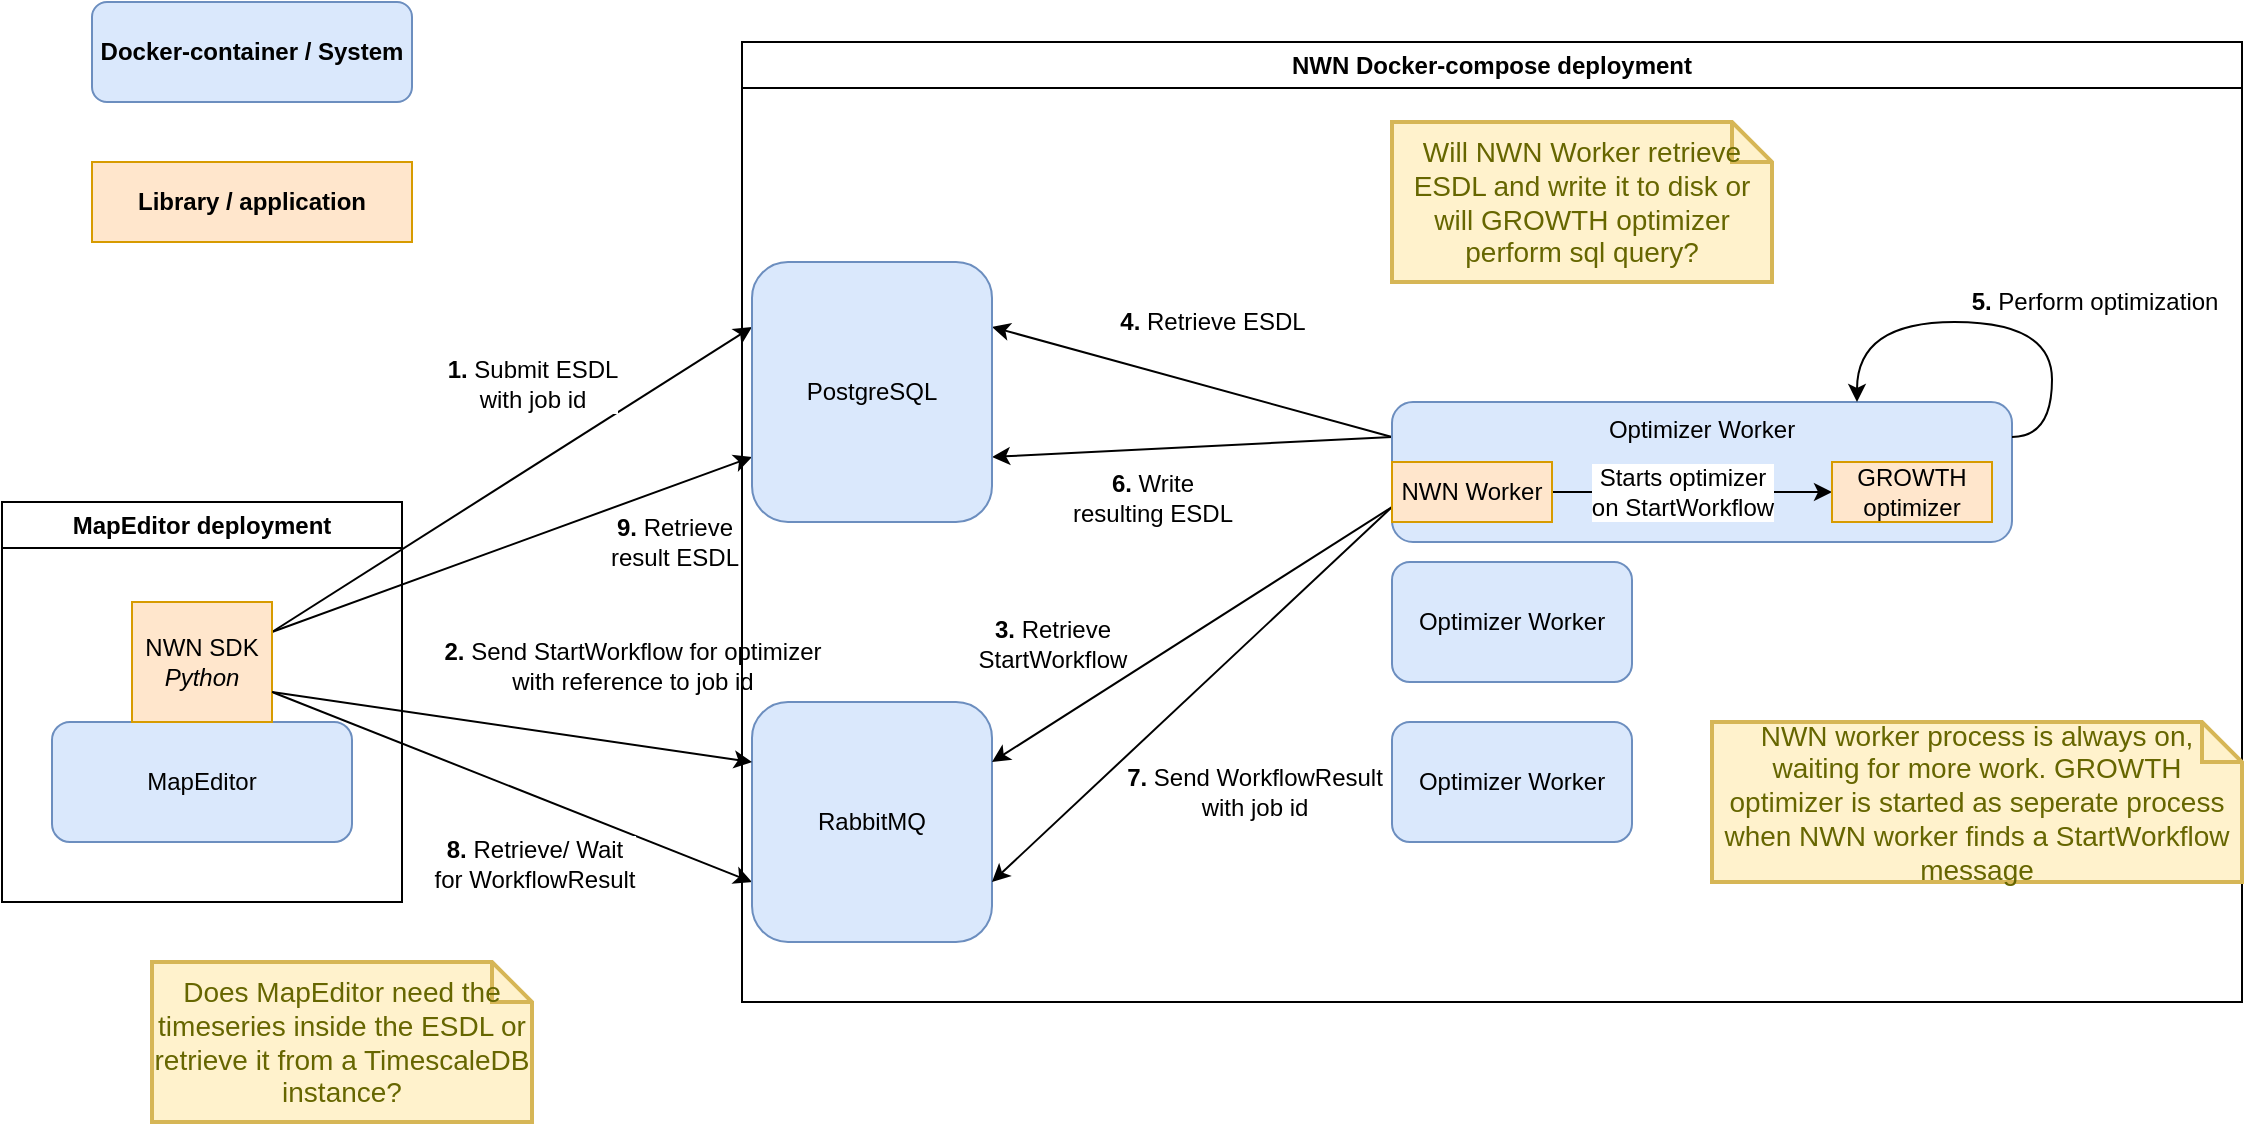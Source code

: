 <mxfile version="20.8.10" type="device"><diagram name="Page-1" id="ZTU9_riIcvYtC-ZnykNf"><mxGraphModel dx="1688" dy="1788" grid="1" gridSize="10" guides="1" tooltips="1" connect="1" arrows="1" fold="1" page="1" pageScale="1" pageWidth="850" pageHeight="1100" math="0" shadow="0"><root><mxCell id="0"/><mxCell id="1" parent="0"/><mxCell id="fGdzvEIcR5Y7Z8YLZCFT-1" value="MapEditor" style="rounded=1;whiteSpace=wrap;html=1;fillColor=#dae8fc;strokeColor=#6c8ebf;" vertex="1" parent="1"><mxGeometry x="80" y="240" width="150" height="60" as="geometry"/></mxCell><mxCell id="fGdzvEIcR5Y7Z8YLZCFT-20" style="edgeStyle=none;rounded=0;orthogonalLoop=1;jettySize=auto;html=1;exitX=1;exitY=0.75;exitDx=0;exitDy=0;entryX=0;entryY=0.75;entryDx=0;entryDy=0;fontSize=12;" edge="1" parent="1" source="fGdzvEIcR5Y7Z8YLZCFT-3" target="fGdzvEIcR5Y7Z8YLZCFT-6"><mxGeometry relative="1" as="geometry"/></mxCell><mxCell id="fGdzvEIcR5Y7Z8YLZCFT-21" value="&lt;b&gt;8.&lt;/b&gt; Retrieve/ Wait&lt;br&gt;for WorkflowResult" style="edgeLabel;html=1;align=center;verticalAlign=middle;resizable=0;points=[];fontSize=12;" vertex="1" connectable="0" parent="fGdzvEIcR5Y7Z8YLZCFT-20"><mxGeometry x="0.341" y="2" relative="1" as="geometry"><mxPoint x="-31" y="24" as="offset"/></mxGeometry></mxCell><mxCell id="fGdzvEIcR5Y7Z8YLZCFT-29" style="edgeStyle=none;rounded=0;orthogonalLoop=1;jettySize=auto;html=1;exitX=1;exitY=0.25;exitDx=0;exitDy=0;entryX=0;entryY=0.25;entryDx=0;entryDy=0;fontSize=12;" edge="1" parent="1" source="fGdzvEIcR5Y7Z8YLZCFT-3" target="fGdzvEIcR5Y7Z8YLZCFT-28"><mxGeometry relative="1" as="geometry"/></mxCell><mxCell id="fGdzvEIcR5Y7Z8YLZCFT-30" value="&lt;b&gt;1.&lt;/b&gt; Submit ESDL&lt;br&gt;with job id" style="edgeLabel;html=1;align=center;verticalAlign=middle;resizable=0;points=[];fontSize=12;" vertex="1" connectable="0" parent="fGdzvEIcR5Y7Z8YLZCFT-29"><mxGeometry x="-0.21" y="-2" relative="1" as="geometry"><mxPoint x="34" y="-66" as="offset"/></mxGeometry></mxCell><mxCell id="fGdzvEIcR5Y7Z8YLZCFT-36" style="edgeStyle=none;rounded=0;orthogonalLoop=1;jettySize=auto;html=1;exitX=1;exitY=0.25;exitDx=0;exitDy=0;entryX=0;entryY=0.75;entryDx=0;entryDy=0;fontSize=12;" edge="1" parent="1" source="fGdzvEIcR5Y7Z8YLZCFT-3" target="fGdzvEIcR5Y7Z8YLZCFT-28"><mxGeometry relative="1" as="geometry"/></mxCell><mxCell id="fGdzvEIcR5Y7Z8YLZCFT-37" value="&lt;b&gt;9.&lt;/b&gt; Retrieve&lt;br&gt;result ESDL" style="edgeLabel;html=1;align=center;verticalAlign=middle;resizable=0;points=[];fontSize=12;" vertex="1" connectable="0" parent="fGdzvEIcR5Y7Z8YLZCFT-36"><mxGeometry x="0.606" y="1" relative="1" as="geometry"><mxPoint x="8" y="26" as="offset"/></mxGeometry></mxCell><mxCell id="fGdzvEIcR5Y7Z8YLZCFT-3" value="NWN SDK&lt;br&gt;&lt;i&gt;Python&lt;/i&gt;" style="rounded=0;whiteSpace=wrap;html=1;fillColor=#ffe6cc;strokeColor=#d79b00;" vertex="1" parent="1"><mxGeometry x="120" y="180" width="70" height="60" as="geometry"/></mxCell><mxCell id="fGdzvEIcR5Y7Z8YLZCFT-4" value="MapEditor deployment" style="swimlane;whiteSpace=wrap;html=1;" vertex="1" parent="1"><mxGeometry x="55" y="130" width="200" height="200" as="geometry"/></mxCell><mxCell id="fGdzvEIcR5Y7Z8YLZCFT-6" value="RabbitMQ" style="rounded=1;whiteSpace=wrap;html=1;fillColor=#dae8fc;strokeColor=#6c8ebf;" vertex="1" parent="1"><mxGeometry x="430" y="230" width="120" height="120" as="geometry"/></mxCell><mxCell id="fGdzvEIcR5Y7Z8YLZCFT-7" value="" style="endArrow=classic;html=1;rounded=0;exitX=1;exitY=0.75;exitDx=0;exitDy=0;entryX=0;entryY=0.25;entryDx=0;entryDy=0;" edge="1" parent="1" source="fGdzvEIcR5Y7Z8YLZCFT-3" target="fGdzvEIcR5Y7Z8YLZCFT-6"><mxGeometry width="50" height="50" relative="1" as="geometry"><mxPoint x="290" y="230" as="sourcePoint"/><mxPoint x="340" y="180" as="targetPoint"/></mxGeometry></mxCell><mxCell id="fGdzvEIcR5Y7Z8YLZCFT-8" value="&lt;b&gt;2.&lt;/b&gt; Send StartWorkflow for optimizer&lt;br&gt;with reference to job id" style="edgeLabel;html=1;align=center;verticalAlign=middle;resizable=0;points=[];fontSize=12;" vertex="1" connectable="0" parent="fGdzvEIcR5Y7Z8YLZCFT-7"><mxGeometry x="0.092" relative="1" as="geometry"><mxPoint x="49" y="-32" as="offset"/></mxGeometry></mxCell><mxCell id="fGdzvEIcR5Y7Z8YLZCFT-12" style="rounded=0;orthogonalLoop=1;jettySize=auto;html=1;exitX=0;exitY=0.75;exitDx=0;exitDy=0;entryX=1;entryY=0.25;entryDx=0;entryDy=0;" edge="1" parent="1" source="fGdzvEIcR5Y7Z8YLZCFT-9" target="fGdzvEIcR5Y7Z8YLZCFT-6"><mxGeometry relative="1" as="geometry"/></mxCell><mxCell id="fGdzvEIcR5Y7Z8YLZCFT-13" value="&lt;b&gt;3.&lt;/b&gt; Retrieve&lt;br&gt;StartWorkflow" style="edgeLabel;html=1;align=center;verticalAlign=middle;resizable=0;points=[];fontSize=12;" vertex="1" connectable="0" parent="fGdzvEIcR5Y7Z8YLZCFT-12"><mxGeometry x="-0.234" y="1" relative="1" as="geometry"><mxPoint x="-94" y="18" as="offset"/></mxGeometry></mxCell><mxCell id="fGdzvEIcR5Y7Z8YLZCFT-14" style="edgeStyle=none;rounded=0;orthogonalLoop=1;jettySize=auto;html=1;exitX=0;exitY=0.75;exitDx=0;exitDy=0;entryX=1;entryY=0.75;entryDx=0;entryDy=0;" edge="1" parent="1" source="fGdzvEIcR5Y7Z8YLZCFT-9" target="fGdzvEIcR5Y7Z8YLZCFT-6"><mxGeometry relative="1" as="geometry"/></mxCell><mxCell id="fGdzvEIcR5Y7Z8YLZCFT-15" value="&lt;b style=&quot;font-size: 12px;&quot;&gt;7.&lt;/b&gt; Send WorkflowResult&lt;br style=&quot;font-size: 12px;&quot;&gt;with job id" style="edgeLabel;html=1;align=center;verticalAlign=middle;resizable=0;points=[];fontSize=12;" vertex="1" connectable="0" parent="fGdzvEIcR5Y7Z8YLZCFT-14"><mxGeometry x="0.384" y="1" relative="1" as="geometry"><mxPoint x="68" y="12" as="offset"/></mxGeometry></mxCell><mxCell id="fGdzvEIcR5Y7Z8YLZCFT-31" style="edgeStyle=none;rounded=0;orthogonalLoop=1;jettySize=auto;html=1;exitX=0;exitY=0.25;exitDx=0;exitDy=0;entryX=1;entryY=0.25;entryDx=0;entryDy=0;fontSize=12;" edge="1" parent="1" source="fGdzvEIcR5Y7Z8YLZCFT-9" target="fGdzvEIcR5Y7Z8YLZCFT-28"><mxGeometry relative="1" as="geometry"/></mxCell><mxCell id="fGdzvEIcR5Y7Z8YLZCFT-32" value="&lt;b&gt;4.&lt;/b&gt; Retrieve ESDL" style="edgeLabel;html=1;align=center;verticalAlign=middle;resizable=0;points=[];fontSize=12;" vertex="1" connectable="0" parent="fGdzvEIcR5Y7Z8YLZCFT-31"><mxGeometry x="0.475" y="-2" relative="1" as="geometry"><mxPoint x="57" y="-15" as="offset"/></mxGeometry></mxCell><mxCell id="fGdzvEIcR5Y7Z8YLZCFT-34" style="edgeStyle=none;rounded=0;orthogonalLoop=1;jettySize=auto;html=1;exitX=0;exitY=0.25;exitDx=0;exitDy=0;entryX=1;entryY=0.75;entryDx=0;entryDy=0;fontSize=12;" edge="1" parent="1" source="fGdzvEIcR5Y7Z8YLZCFT-9" target="fGdzvEIcR5Y7Z8YLZCFT-28"><mxGeometry relative="1" as="geometry"/></mxCell><mxCell id="fGdzvEIcR5Y7Z8YLZCFT-35" value="&lt;b&gt;6.&lt;/b&gt; Write&lt;br&gt;resulting ESDL" style="edgeLabel;html=1;align=center;verticalAlign=middle;resizable=0;points=[];fontSize=12;" vertex="1" connectable="0" parent="fGdzvEIcR5Y7Z8YLZCFT-34"><mxGeometry x="0.447" relative="1" as="geometry"><mxPoint x="25" y="23" as="offset"/></mxGeometry></mxCell><mxCell id="fGdzvEIcR5Y7Z8YLZCFT-9" value="Optimizer Worker" style="rounded=1;whiteSpace=wrap;html=1;verticalAlign=top;fillColor=#dae8fc;strokeColor=#6c8ebf;" vertex="1" parent="1"><mxGeometry x="750" y="80" width="310" height="70" as="geometry"/></mxCell><mxCell id="fGdzvEIcR5Y7Z8YLZCFT-10" value="Optimizer Worker" style="rounded=1;whiteSpace=wrap;html=1;fillColor=#dae8fc;strokeColor=#6c8ebf;" vertex="1" parent="1"><mxGeometry x="750" y="160" width="120" height="60" as="geometry"/></mxCell><mxCell id="fGdzvEIcR5Y7Z8YLZCFT-11" value="Optimizer Worker" style="rounded=1;whiteSpace=wrap;html=1;fillColor=#dae8fc;strokeColor=#6c8ebf;" vertex="1" parent="1"><mxGeometry x="750" y="240" width="120" height="60" as="geometry"/></mxCell><mxCell id="fGdzvEIcR5Y7Z8YLZCFT-26" style="edgeStyle=none;rounded=0;orthogonalLoop=1;jettySize=auto;html=1;exitX=1;exitY=0.5;exitDx=0;exitDy=0;entryX=0;entryY=0.5;entryDx=0;entryDy=0;fontSize=12;" edge="1" parent="1" source="fGdzvEIcR5Y7Z8YLZCFT-24" target="fGdzvEIcR5Y7Z8YLZCFT-25"><mxGeometry relative="1" as="geometry"/></mxCell><mxCell id="fGdzvEIcR5Y7Z8YLZCFT-27" value="Starts optimizer&lt;br&gt;on StartWorkflow" style="edgeLabel;html=1;align=center;verticalAlign=middle;resizable=0;points=[];fontSize=12;" vertex="1" connectable="0" parent="fGdzvEIcR5Y7Z8YLZCFT-26"><mxGeometry x="-0.515" y="1" relative="1" as="geometry"><mxPoint x="31" y="1" as="offset"/></mxGeometry></mxCell><mxCell id="fGdzvEIcR5Y7Z8YLZCFT-24" value="NWN Worker" style="rounded=0;whiteSpace=wrap;html=1;fontSize=12;fillColor=#ffe6cc;strokeColor=#d79b00;" vertex="1" parent="1"><mxGeometry x="750" y="110" width="80" height="30" as="geometry"/></mxCell><mxCell id="fGdzvEIcR5Y7Z8YLZCFT-25" value="GROWTH optimizer" style="rounded=0;whiteSpace=wrap;html=1;fontSize=12;fillColor=#ffe6cc;strokeColor=#d79b00;" vertex="1" parent="1"><mxGeometry x="970" y="110" width="80" height="30" as="geometry"/></mxCell><mxCell id="fGdzvEIcR5Y7Z8YLZCFT-28" value="PostgreSQL" style="rounded=1;whiteSpace=wrap;html=1;fontSize=12;fillColor=#dae8fc;strokeColor=#6c8ebf;" vertex="1" parent="1"><mxGeometry x="430" y="10" width="120" height="130" as="geometry"/></mxCell><mxCell id="fGdzvEIcR5Y7Z8YLZCFT-33" value="Will NWN Worker retrieve ESDL and write it to disk or will GROWTH optimizer perform sql query?" style="shape=note;strokeWidth=2;fontSize=14;size=20;whiteSpace=wrap;html=1;fillColor=#fff2cc;strokeColor=#d6b656;fontColor=#666600;" vertex="1" parent="1"><mxGeometry x="750" y="-60" width="190" height="80" as="geometry"/></mxCell><mxCell id="fGdzvEIcR5Y7Z8YLZCFT-38" value="NWN Docker-compose deployment" style="swimlane;whiteSpace=wrap;html=1;fontSize=12;" vertex="1" parent="1"><mxGeometry x="425" y="-100" width="750" height="480" as="geometry"/></mxCell><mxCell id="fGdzvEIcR5Y7Z8YLZCFT-43" value="NWN worker process is always on, waiting for more work. GROWTH optimizer is started as seperate process when NWN worker finds a StartWorkflow message" style="shape=note;strokeWidth=2;fontSize=14;size=20;whiteSpace=wrap;html=1;fillColor=#fff2cc;strokeColor=#d6b656;fontColor=#666600;" vertex="1" parent="fGdzvEIcR5Y7Z8YLZCFT-38"><mxGeometry x="485" y="340" width="265" height="80" as="geometry"/></mxCell><mxCell id="fGdzvEIcR5Y7Z8YLZCFT-39" value="&lt;b&gt;Docker-container / System&lt;/b&gt;" style="rounded=1;whiteSpace=wrap;html=1;fontSize=12;fillColor=#dae8fc;strokeColor=#6c8ebf;" vertex="1" parent="1"><mxGeometry x="100" y="-120" width="160" height="50" as="geometry"/></mxCell><mxCell id="fGdzvEIcR5Y7Z8YLZCFT-40" value="Library / application" style="rounded=0;whiteSpace=wrap;html=1;fillColor=#ffe6cc;strokeColor=#d79b00;fontStyle=1" vertex="1" parent="1"><mxGeometry x="100" y="-40" width="160" height="40" as="geometry"/></mxCell><mxCell id="fGdzvEIcR5Y7Z8YLZCFT-41" value="Does MapEditor need the timeseries inside the ESDL or retrieve it from a TimescaleDB instance?" style="shape=note;strokeWidth=2;fontSize=14;size=20;whiteSpace=wrap;html=1;fillColor=#fff2cc;strokeColor=#d6b656;fontColor=#666600;" vertex="1" parent="1"><mxGeometry x="130" y="360" width="190" height="80" as="geometry"/></mxCell><mxCell id="fGdzvEIcR5Y7Z8YLZCFT-42" style="edgeStyle=orthogonalEdgeStyle;rounded=0;orthogonalLoop=1;jettySize=auto;html=1;exitX=1;exitY=0.25;exitDx=0;exitDy=0;entryX=0.75;entryY=0;entryDx=0;entryDy=0;fontSize=12;curved=1;" edge="1" parent="1" source="fGdzvEIcR5Y7Z8YLZCFT-9" target="fGdzvEIcR5Y7Z8YLZCFT-9"><mxGeometry relative="1" as="geometry"><Array as="points"><mxPoint x="1080" y="98"/><mxPoint x="1080" y="40"/><mxPoint x="983" y="40"/></Array></mxGeometry></mxCell><mxCell id="fGdzvEIcR5Y7Z8YLZCFT-44" value="&lt;b&gt;5.&lt;/b&gt; Perform optimization" style="edgeLabel;html=1;align=center;verticalAlign=middle;resizable=0;points=[];fontSize=12;" vertex="1" connectable="0" parent="fGdzvEIcR5Y7Z8YLZCFT-42"><mxGeometry x="-0.04" y="1" relative="1" as="geometry"><mxPoint x="46" y="-11" as="offset"/></mxGeometry></mxCell></root></mxGraphModel></diagram></mxfile>